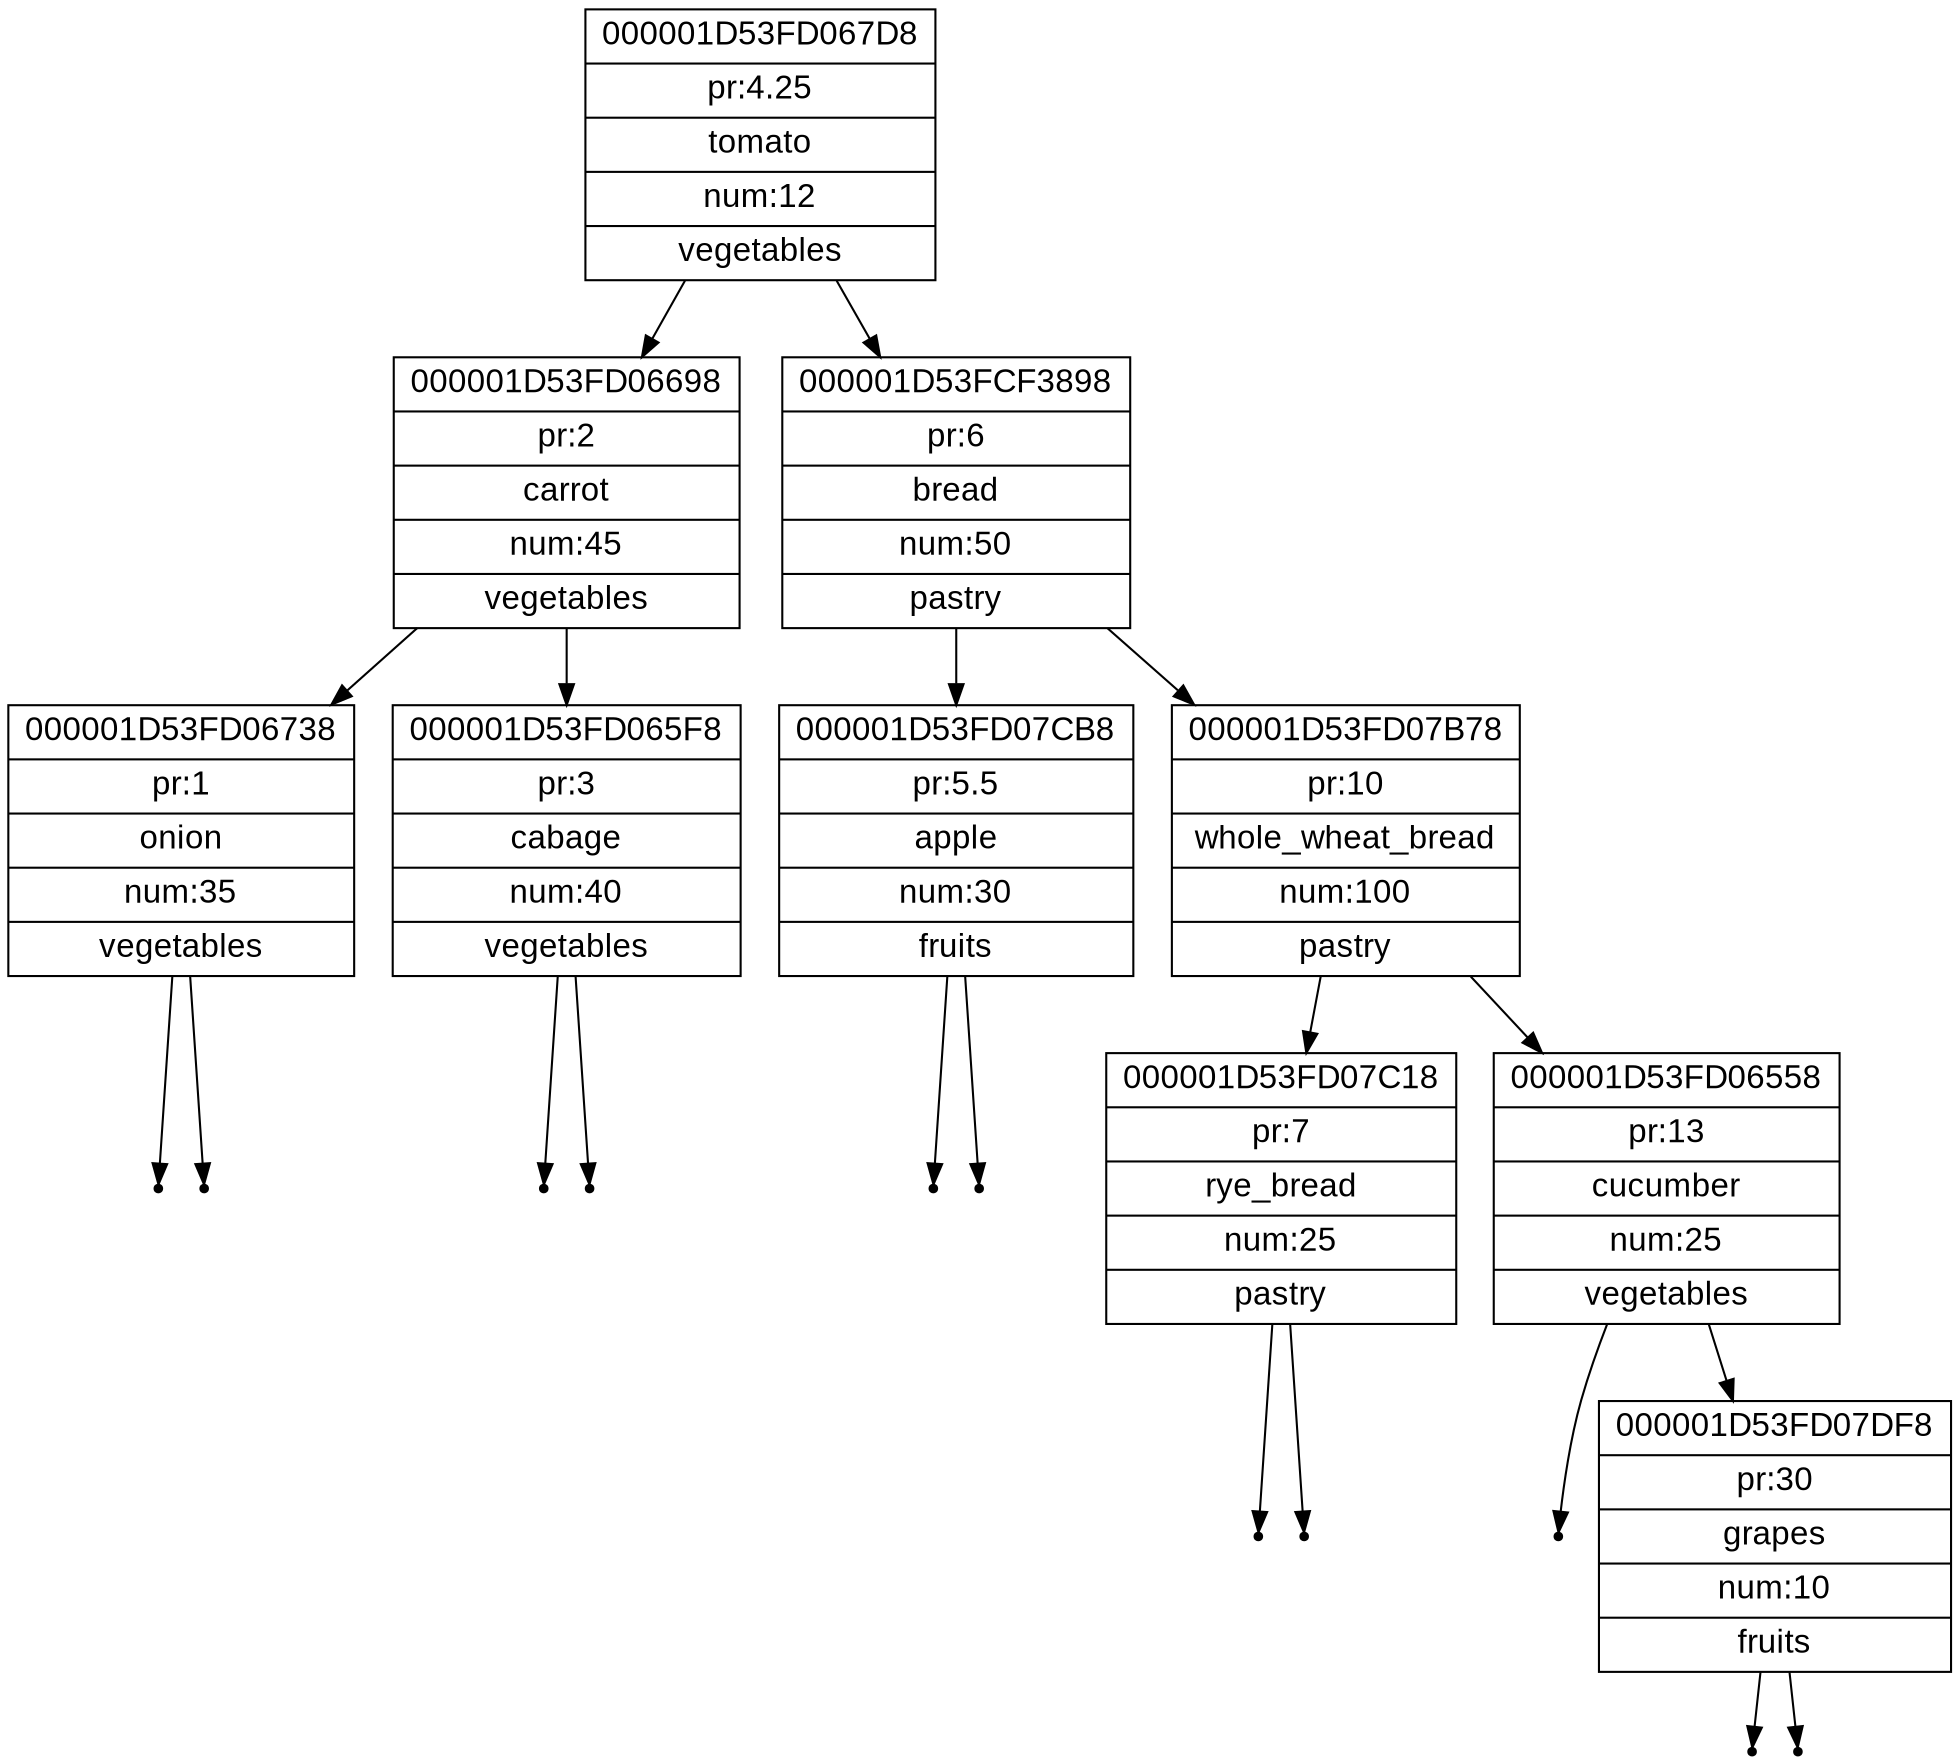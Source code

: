 digraph BST {
    node [fontname="Arial"
    fontsize = "16"
    shape = "record"];
node31[label="{000001D53FD067D8|pr:4.25|tomato|num:12|vegetables}"];
node31 -> node32;
node32[label="{000001D53FD06698|pr:2|carrot|num:45|vegetables}"];
node32 -> node33;
node33[label="{000001D53FD06738|pr:1|onion|num:35|vegetables}"];
    null37[shape=point];
    node33 -> null37;
    null38[shape=point];
    node33 -> null38;
node32 -> node34;
node34[label="{000001D53FD065F8|pr:3|cabage|num:40|vegetables}"];
    null39[shape=point];
    node34 -> null39;
    null40[shape=point];
    node34 -> null40;
node31 -> node35;
node35[label="{000001D53FCF3898|pr:6|bread|num:50|pastry}"];
node35 -> node36;
node36[label="{000001D53FD07CB8|pr:5.5|apple|num:30|fruits}"];
    null41[shape=point];
    node36 -> null41;
    null42[shape=point];
    node36 -> null42;
node35 -> node37;
node37[label="{000001D53FD07B78|pr:10|whole_wheat_bread|num:100|pastry}"];
node37 -> node38;
node38[label="{000001D53FD07C18|pr:7|rye_bread|num:25|pastry}"];
    null43[shape=point];
    node38 -> null43;
    null44[shape=point];
    node38 -> null44;
node37 -> node39;
node39[label="{000001D53FD06558|pr:13|cucumber|num:25|vegetables}"];
    null45[shape=point];
    node39 -> null45;
node39 -> node40;
node40[label="{000001D53FD07DF8|pr:30|grapes|num:10|fruits}"];
    null46[shape=point];
    node40 -> null46;
    null47[shape=point];
    node40 -> null47;
}
